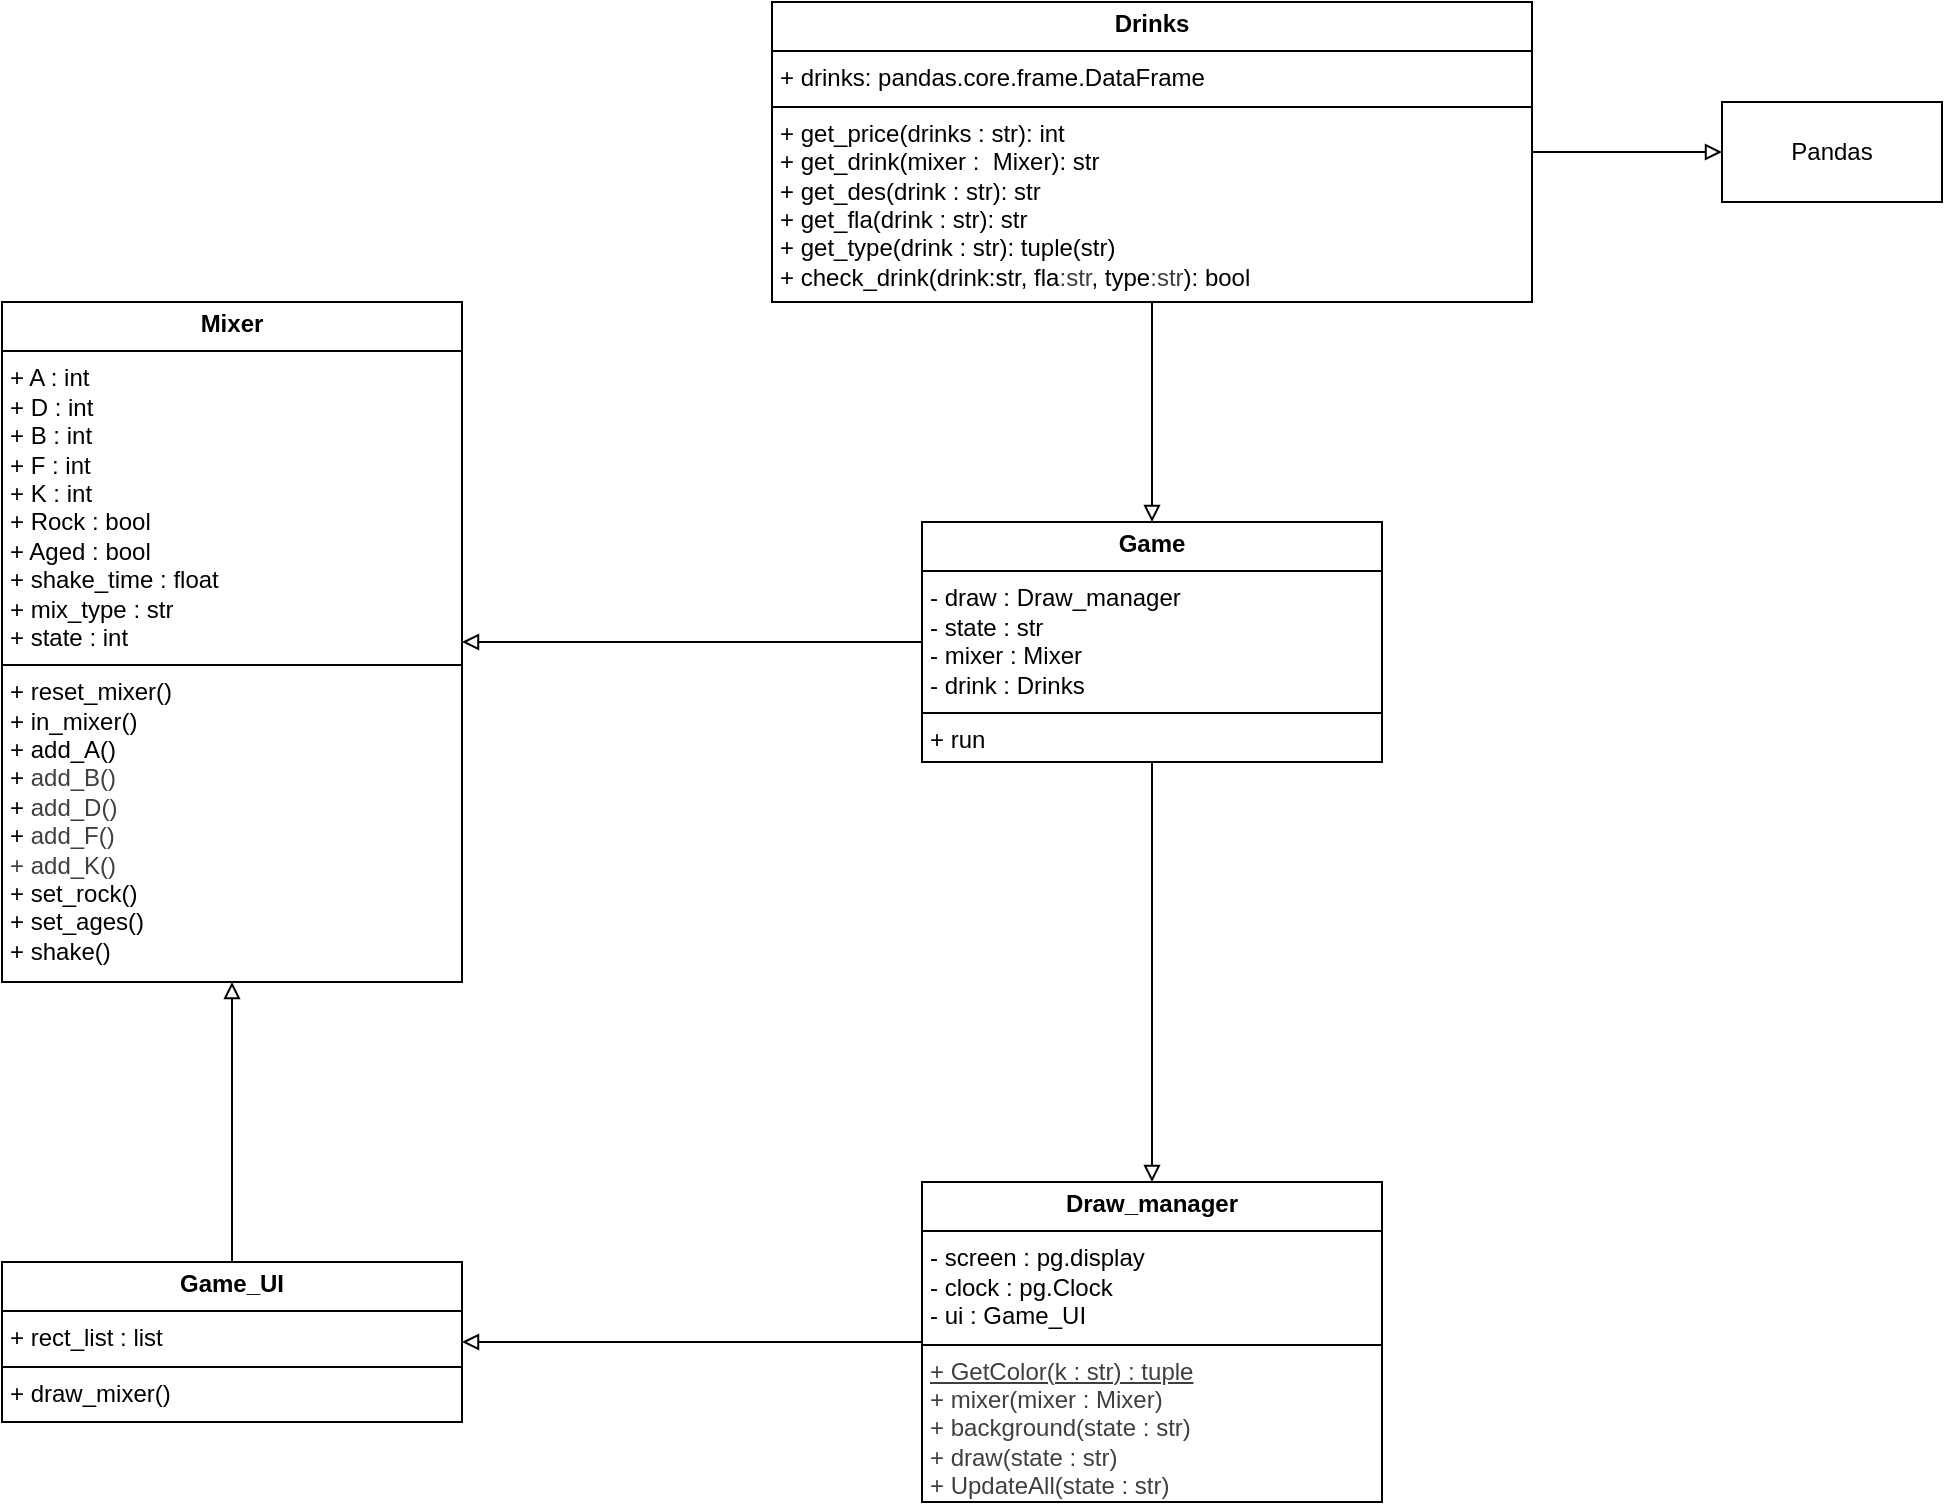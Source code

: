 <mxfile>
    <diagram id="feZxcyGHvhiryX6wiPs0" name="Page-1">
        <mxGraphModel dx="850" dy="1170" grid="1" gridSize="10" guides="1" tooltips="1" connect="1" arrows="1" fold="1" page="1" pageScale="1" pageWidth="850" pageHeight="1100" math="0" shadow="0">
            <root>
                <mxCell id="0"/>
                <mxCell id="1" parent="0"/>
                <mxCell id="4" style="edgeStyle=none;html=1;entryX=0;entryY=0.5;entryDx=0;entryDy=0;endArrow=block;endFill=0;" parent="1" source="2" target="3" edge="1">
                    <mxGeometry relative="1" as="geometry"/>
                </mxCell>
                <mxCell id="13" style="edgeStyle=none;html=1;exitX=0.5;exitY=1;exitDx=0;exitDy=0;entryX=0.5;entryY=0;entryDx=0;entryDy=0;endArrow=block;endFill=0;" edge="1" parent="1" source="2" target="8">
                    <mxGeometry relative="1" as="geometry"/>
                </mxCell>
                <mxCell id="2" value="&lt;p style=&quot;margin:0px;margin-top:4px;text-align:center;&quot;&gt;&lt;b&gt;Drinks&lt;/b&gt;&lt;/p&gt;&lt;hr size=&quot;1&quot; style=&quot;border-style:solid;&quot;&gt;&lt;p style=&quot;margin:0px;margin-left:4px;&quot;&gt;+ drinks: pandas.core.frame.DataFrame&lt;/p&gt;&lt;hr size=&quot;1&quot; style=&quot;border-style:solid;&quot;&gt;&lt;p style=&quot;margin:0px;margin-left:4px;&quot;&gt;+ get_price(drinks : str): int&lt;/p&gt;&lt;p style=&quot;margin:0px;margin-left:4px;&quot;&gt;+ get_drink(mixer :&amp;nbsp; Mixer&lt;span style=&quot;background-color: transparent;&quot;&gt;): str&lt;/span&gt;&lt;/p&gt;&lt;p style=&quot;margin:0px;margin-left:4px;&quot;&gt;&lt;span style=&quot;background-color: transparent;&quot;&gt;+ get_des(drink : str): str&lt;/span&gt;&lt;/p&gt;&lt;p style=&quot;margin:0px;margin-left:4px;&quot;&gt;&lt;span style=&quot;background-color: transparent;&quot;&gt;+ get_fla(drink : str): str&lt;/span&gt;&lt;/p&gt;&lt;p style=&quot;margin:0px;margin-left:4px;&quot;&gt;&lt;span style=&quot;background-color: transparent;&quot;&gt;+ get_type(drink : str): tuple(str)&lt;/span&gt;&lt;/p&gt;&lt;p style=&quot;margin:0px;margin-left:4px;&quot;&gt;&lt;span style=&quot;background-color: transparent;&quot;&gt;+ check_drink(drink:str, fla&lt;/span&gt;&lt;span style=&quot;color: rgb(63, 63, 63); background-color: transparent;&quot;&gt;:str&lt;/span&gt;&lt;span style=&quot;background-color: transparent;&quot;&gt;, type&lt;/span&gt;&lt;span style=&quot;color: rgb(63, 63, 63); background-color: transparent;&quot;&gt;:str&lt;/span&gt;&lt;span style=&quot;background-color: transparent;&quot;&gt;): bool&lt;/span&gt;&lt;/p&gt;&lt;p style=&quot;margin:0px;margin-left:4px;&quot;&gt;&lt;span style=&quot;background-color: transparent;&quot;&gt;&lt;br&gt;&lt;/span&gt;&lt;/p&gt;" style="verticalAlign=top;align=left;overflow=fill;html=1;whiteSpace=wrap;" parent="1" vertex="1">
                    <mxGeometry x="475" y="90" width="380" height="150" as="geometry"/>
                </mxCell>
                <mxCell id="3" value="Pandas" style="html=1;whiteSpace=wrap;" parent="1" vertex="1">
                    <mxGeometry x="950" y="140" width="110" height="50" as="geometry"/>
                </mxCell>
                <mxCell id="5" value="&lt;p style=&quot;margin:0px;margin-top:4px;text-align:center;&quot;&gt;&lt;b&gt;Mixer&lt;/b&gt;&lt;/p&gt;&lt;hr size=&quot;1&quot; style=&quot;border-style:solid;&quot;&gt;&lt;p style=&quot;margin:0px;margin-left:4px;&quot;&gt;+ A : int&lt;/p&gt;&lt;p style=&quot;margin:0px;margin-left:4px;&quot;&gt;+ D : int&lt;/p&gt;&lt;p style=&quot;margin:0px;margin-left:4px;&quot;&gt;+ B : int&lt;/p&gt;&lt;p style=&quot;margin:0px;margin-left:4px;&quot;&gt;+ F : int&lt;/p&gt;&lt;p style=&quot;margin:0px;margin-left:4px;&quot;&gt;+ K : int&lt;/p&gt;&lt;p style=&quot;margin:0px;margin-left:4px;&quot;&gt;+ Rock : bool&lt;/p&gt;&lt;p style=&quot;margin:0px;margin-left:4px;&quot;&gt;+ Aged : bool&lt;/p&gt;&lt;p style=&quot;margin:0px;margin-left:4px;&quot;&gt;+ shake_time : float&lt;/p&gt;&lt;p style=&quot;margin:0px;margin-left:4px;&quot;&gt;+ mix_type : str&lt;/p&gt;&lt;p style=&quot;margin:0px;margin-left:4px;&quot;&gt;+ state : int&lt;/p&gt;&lt;hr size=&quot;1&quot; style=&quot;border-style:solid;&quot;&gt;&lt;p style=&quot;margin:0px;margin-left:4px;&quot;&gt;+ reset_mixer()&lt;/p&gt;&lt;p style=&quot;margin:0px;margin-left:4px;&quot;&gt;+ in_mixer(&lt;span style=&quot;background-color: transparent;&quot;&gt;)&lt;/span&gt;&lt;/p&gt;&lt;p style=&quot;margin:0px;margin-left:4px;&quot;&gt;&lt;span style=&quot;background-color: transparent;&quot;&gt;+ add_A()&lt;/span&gt;&lt;/p&gt;&lt;p style=&quot;margin:0px;margin-left:4px;&quot;&gt;&lt;span style=&quot;background-color: transparent;&quot;&gt;+&amp;nbsp;&lt;/span&gt;&lt;span style=&quot;color: rgb(63, 63, 63); background-color: transparent;&quot;&gt;add_B()&lt;/span&gt;&lt;/p&gt;&lt;p style=&quot;margin:0px;margin-left:4px;&quot;&gt;&lt;span style=&quot;background-color: transparent;&quot;&gt;+&amp;nbsp;&lt;/span&gt;&lt;span style=&quot;color: rgb(63, 63, 63); background-color: transparent;&quot;&gt;add_D()&lt;/span&gt;&lt;/p&gt;&lt;p style=&quot;margin:0px;margin-left:4px;&quot;&gt;&lt;span style=&quot;background-color: transparent;&quot;&gt;+&amp;nbsp;&lt;/span&gt;&lt;span style=&quot;color: rgb(63, 63, 63); background-color: transparent;&quot;&gt;add_F()&lt;/span&gt;&lt;/p&gt;&lt;p style=&quot;margin:0px;margin-left:4px;&quot;&gt;&lt;span style=&quot;color: rgb(63, 63, 63); background-color: transparent;&quot;&gt;+&amp;nbsp;&lt;/span&gt;&lt;span style=&quot;color: rgb(63, 63, 63); background-color: transparent;&quot;&gt;add_K()&lt;/span&gt;&lt;/p&gt;&lt;p style=&quot;margin:0px;margin-left:4px;&quot;&gt;+ set_rock()&lt;/p&gt;&lt;p style=&quot;margin:0px;margin-left:4px;&quot;&gt;+ set_ages()&lt;/p&gt;&lt;p style=&quot;margin:0px;margin-left:4px;&quot;&gt;+ shake()&lt;/p&gt;&lt;p style=&quot;margin:0px;margin-left:4px;&quot;&gt;&lt;span style=&quot;background-color: transparent;&quot;&gt;&lt;br&gt;&lt;/span&gt;&lt;/p&gt;" style="verticalAlign=top;align=left;overflow=fill;html=1;whiteSpace=wrap;" vertex="1" parent="1">
                    <mxGeometry x="90" y="240" width="230" height="340" as="geometry"/>
                </mxCell>
                <mxCell id="12" style="edgeStyle=none;html=1;exitX=0.5;exitY=0;exitDx=0;exitDy=0;entryX=0.5;entryY=1;entryDx=0;entryDy=0;endArrow=block;endFill=0;" edge="1" parent="1" source="6" target="5">
                    <mxGeometry relative="1" as="geometry"/>
                </mxCell>
                <mxCell id="6" value="&lt;p style=&quot;margin:0px;margin-top:4px;text-align:center;&quot;&gt;&lt;b&gt;Game_UI&lt;/b&gt;&lt;/p&gt;&lt;hr size=&quot;1&quot; style=&quot;border-style:solid;&quot;&gt;&lt;p style=&quot;margin:0px;margin-left:4px;&quot;&gt;+ rect_list : list&lt;/p&gt;&lt;hr size=&quot;1&quot; style=&quot;border-style:solid;&quot;&gt;&lt;p style=&quot;margin:0px;margin-left:4px;&quot;&gt;+ draw_mixer()&lt;/p&gt;" style="verticalAlign=top;align=left;overflow=fill;html=1;whiteSpace=wrap;" vertex="1" parent="1">
                    <mxGeometry x="90" y="720" width="230" height="80" as="geometry"/>
                </mxCell>
                <mxCell id="9" style="edgeStyle=none;html=1;exitX=0;exitY=0.5;exitDx=0;exitDy=0;entryX=1;entryY=0.5;entryDx=0;entryDy=0;endArrow=block;endFill=0;" edge="1" parent="1" source="7" target="6">
                    <mxGeometry relative="1" as="geometry"/>
                </mxCell>
                <mxCell id="7" value="&lt;p style=&quot;margin:0px;margin-top:4px;text-align:center;&quot;&gt;&lt;b&gt;Draw_manager&lt;/b&gt;&lt;/p&gt;&lt;hr size=&quot;1&quot; style=&quot;border-style:solid;&quot;&gt;&lt;p style=&quot;margin:0px;margin-left:4px;&quot;&gt;- screen : pg.display&lt;/p&gt;&lt;p style=&quot;margin:0px;margin-left:4px;&quot;&gt;- clock : pg.Clock&lt;/p&gt;&lt;p style=&quot;margin:0px;margin-left:4px;&quot;&gt;- ui : Game_UI&lt;/p&gt;&lt;hr size=&quot;1&quot; style=&quot;border-style:solid;&quot;&gt;&lt;p style=&quot;margin:0px;margin-left:4px;&quot;&gt;&lt;u style=&quot;color: rgb(63, 63, 63);&quot;&gt;+ GetColor(k : str) : tuple&lt;/u&gt;&lt;/p&gt;&lt;p style=&quot;margin:0px;margin-left:4px;&quot;&gt;&lt;span style=&quot;color: rgb(63, 63, 63);&quot;&gt;+ mixer(mixer : Mixer)&lt;/span&gt;&lt;/p&gt;&lt;p style=&quot;margin:0px;margin-left:4px;&quot;&gt;&lt;span style=&quot;color: rgb(63, 63, 63);&quot;&gt;+ background(state : str)&lt;/span&gt;&lt;/p&gt;&lt;p style=&quot;margin:0px;margin-left:4px;&quot;&gt;&lt;span style=&quot;color: rgb(63, 63, 63);&quot;&gt;+ draw(state : str)&lt;/span&gt;&lt;/p&gt;&lt;p style=&quot;margin:0px;margin-left:4px;&quot;&gt;&lt;span style=&quot;color: rgb(63, 63, 63);&quot;&gt;+ UpdateAll(state : str)&lt;/span&gt;&lt;/p&gt;&lt;p style=&quot;margin:0px;margin-left:4px;&quot;&gt;&lt;span style=&quot;color: rgb(63, 63, 63);&quot;&gt;&lt;br&gt;&lt;/span&gt;&lt;/p&gt;&lt;p style=&quot;margin:0px;margin-left:4px;&quot;&gt;&lt;u style=&quot;color: rgb(63, 63, 63);&quot;&gt;&lt;br&gt;&lt;/u&gt;&lt;/p&gt;" style="verticalAlign=top;align=left;overflow=fill;html=1;whiteSpace=wrap;" vertex="1" parent="1">
                    <mxGeometry x="550" y="680" width="230" height="160" as="geometry"/>
                </mxCell>
                <mxCell id="10" style="edgeStyle=none;html=1;exitX=0.5;exitY=1;exitDx=0;exitDy=0;entryX=0.5;entryY=0;entryDx=0;entryDy=0;endArrow=block;endFill=0;" edge="1" parent="1" source="8" target="7">
                    <mxGeometry relative="1" as="geometry"/>
                </mxCell>
                <mxCell id="11" style="edgeStyle=none;html=1;exitX=0;exitY=0.5;exitDx=0;exitDy=0;entryX=1;entryY=0.5;entryDx=0;entryDy=0;endArrow=block;endFill=0;" edge="1" parent="1" source="8" target="5">
                    <mxGeometry relative="1" as="geometry"/>
                </mxCell>
                <mxCell id="8" value="&lt;p style=&quot;margin:0px;margin-top:4px;text-align:center;&quot;&gt;&lt;b&gt;Game&lt;/b&gt;&lt;/p&gt;&lt;hr size=&quot;1&quot; style=&quot;border-style:solid;&quot;&gt;&lt;p style=&quot;margin:0px;margin-left:4px;&quot;&gt;- draw : Draw_manager&lt;br&gt;&lt;/p&gt;&lt;p style=&quot;margin:0px;margin-left:4px;&quot;&gt;- state : str&lt;/p&gt;&lt;p style=&quot;margin:0px;margin-left:4px;&quot;&gt;- mixer : Mixer&lt;/p&gt;&lt;p style=&quot;margin:0px;margin-left:4px;&quot;&gt;- drink : Drinks&lt;/p&gt;&lt;hr size=&quot;1&quot; style=&quot;border-style:solid;&quot;&gt;&lt;p style=&quot;margin:0px;margin-left:4px;&quot;&gt;+ run&lt;/p&gt;&lt;p style=&quot;margin:0px;margin-left:4px;&quot;&gt;&lt;br&gt;&lt;/p&gt;&lt;p style=&quot;margin:0px;margin-left:4px;&quot;&gt;&lt;span style=&quot;color: rgb(63, 63, 63);&quot;&gt;&lt;br&gt;&lt;/span&gt;&lt;/p&gt;&lt;p style=&quot;margin:0px;margin-left:4px;&quot;&gt;&lt;u style=&quot;color: rgb(63, 63, 63);&quot;&gt;&lt;br&gt;&lt;/u&gt;&lt;/p&gt;" style="verticalAlign=top;align=left;overflow=fill;html=1;whiteSpace=wrap;" vertex="1" parent="1">
                    <mxGeometry x="550" y="350" width="230" height="120" as="geometry"/>
                </mxCell>
            </root>
        </mxGraphModel>
    </diagram>
</mxfile>